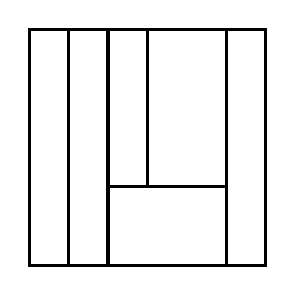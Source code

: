 \begin{tikzpicture}[very thick, scale=.5]
    \draw (0,0) rectangle (1,6);
    \draw (1,0) rectangle (2,6);
    \draw (2,2) rectangle (3,6);
    \draw (3,2) rectangle (5,6);
    \draw (2,0) rectangle (5,2);
    \draw (5,0) rectangle (6,6);
\end{tikzpicture}
